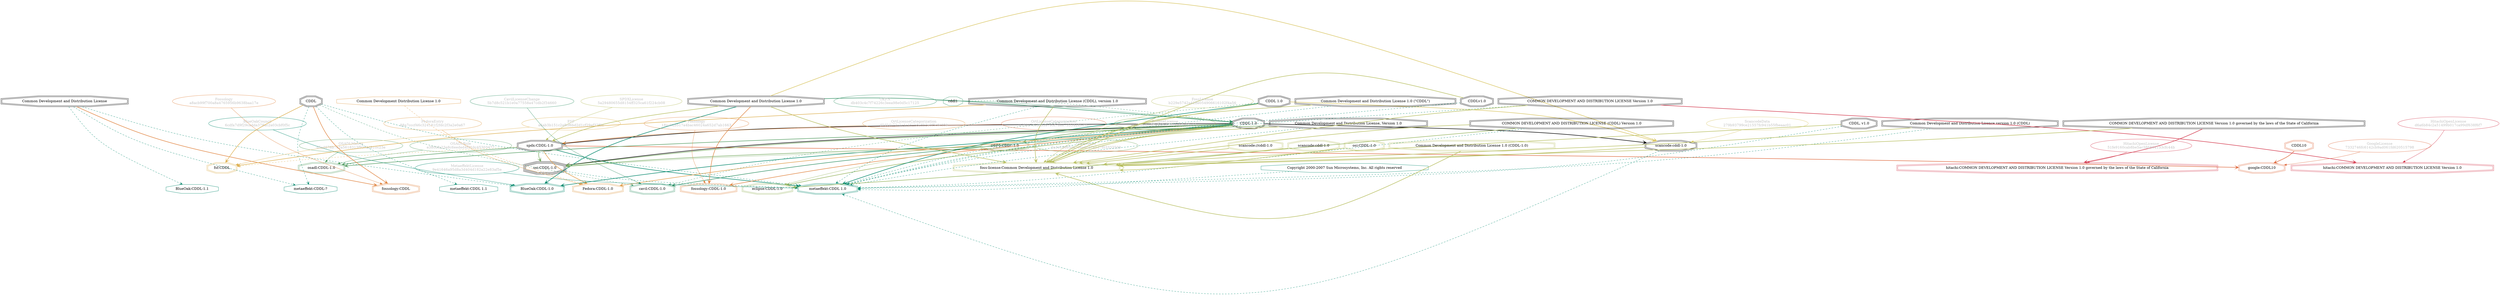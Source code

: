 strict digraph {
    node [shape=box];
    graph [splines=curved];
    1141 [label="SPDXLicense\n5a29480655d8154ff325ca61f224cb08"
         ,fontcolor=gray
         ,color="#b8bf62"
         ,fillcolor="beige;1"
         ,shape=ellipse];
    1142 [label="spdx:CDDL-1.0"
         ,shape=doubleoctagon];
    1143 [label="CDDL-1.0"
         ,shape=doubleoctagon];
    1144 [label="Common Development and Distribution License 1.0"
         ,shape=doubleoctagon];
    4948 [label="OSILicense\n0a1e18865db7e6e0037a1d7f03333509"
         ,fontcolor=gray
         ,color="#78ab63"
         ,fillcolor="beige;1"
         ,shape=ellipse];
    4949 [label="osi:CDDL-1.0"
         ,shape=tripleoctagon];
    4950 [label="Common Development and Distribution License, Version 1.0"
         ,shape=doubleoctagon];
    4951 [label="DEP5:CDDL-1.0"
         ,color="#78ab63"
         ,shape=doubleoctagon];
    5641 [label="GoogleLicense\n7332746fc6142cb9ad061fd620515798"
         ,fontcolor=gray
         ,color="#e06f45"
         ,fillcolor="beige;1"
         ,shape=ellipse];
    5642 [label="google:CDDL10"
         ,color="#e06f45"
         ,shape=doubleoctagon];
    5643 [label=CDDL10
         ,color="#e06f45"
         ,shape=doubleoctagon];
    6211 [label="FedoraEntry\n88a7cccf46c324181f2fdc2f3a2e0a67"
         ,fontcolor=gray
         ,color="#e09d4b"
         ,fillcolor="beige;1"
         ,shape=ellipse];
    6212 [label="Fedora:CDDL-1.0"
         ,color="#e09d4b"
         ,shape=doubleoctagon];
    6213 [label="Common Development Distribution License 1.0"
         ,color="#e09d4b"
         ,shape=octagon];
    9378 [label="BlueOakCouncil\n6cdfa7d9f29cadda378ac2a03cbf0f5c"
         ,fontcolor=gray
         ,color="#00876c"
         ,fillcolor="beige;1"
         ,shape=ellipse];
    9379 [label="BlueOak:CDDL-1.0"
         ,color="#00876c"
         ,shape=doubleoctagon];
    9380 [label="Common Development and Distribution License"
         ,shape=doubleoctagon];
    9383 [label="BlueOak:CDDL-1.1"
         ,color="#00876c"
         ,shape=octagon];
    9520 [label="OSADLRule\ne380bfa23e8c6eeded4f310c45303477"
         ,fontcolor=gray
         ,color="#58a066"
         ,fillcolor="beige;1"
         ,shape=ellipse];
    9521 [label="osadl:CDDL-1.0"
         ,color="#58a066"
         ,shape=doubleoctagon];
    9834 [label="OSADLMatrix\nd5a4676b7e2a5618313f93c2d810c23e"
         ,fontcolor=gray
         ,color="#58a066"
         ,fillcolor="beige;1"
         ,shape=ellipse];
    10095 [label="FSF\na6ab3b151c2a8cf6bd2d1cf29af32f6c"
          ,fontcolor=gray
          ,color="#deb256"
          ,fillcolor="beige;1"
          ,shape=ellipse];
    10096 [label="fsf:CDDL"
          ,color="#deb256"
          ,shape=doubleoctagon];
    10097 [label=CDDL
          ,shape=doubleoctagon];
    10098 [label="Common Development and Distribution License (CDDL), version 1.0"
          ,shape=doubleoctagon];
    13599 [label="ScancodeData\n279b93799ce21557fc941b55fbeaac01"
          ,fontcolor=gray
          ,color="#dac767"
          ,fillcolor="beige;1"
          ,shape=ellipse];
    13600 [label="scancode:cddl-1.0"
          ,shape=doubleoctagon];
    13601 [label="CDDL 1.0"
          ,shape=doubleoctagon];
    26089 [label="Fossology\n18ac02b517a4bac46024a652d7ab1663"
          ,fontcolor=gray
          ,color="#e18745"
          ,fillcolor="beige;1"
          ,shape=ellipse];
    26090 [label="fossology:CDDL-1.0"
          ,color="#e18745"
          ,shape=doubleoctagon];
    27207 [label="Fossology\na8acb99f700a8a4765956b9638baa17e"
          ,fontcolor=gray
          ,color="#e18745"
          ,fillcolor="beige;1"
          ,shape=ellipse];
    27208 [label="fossology:CDDL"
          ,color="#e18745"
          ,shape=doubleoctagon];
    28273 [label="OKFN\ndb403c4c7f74226c3eea98e0d5c17125"
          ,fontcolor=gray
          ,color="#379469"
          ,fillcolor="beige;1"
          ,shape=ellipse];
    28274 [label=cddl1
          ,color="#379469"
          ,shape=octagon];
    28614 [label="OrtLicenseCategorization\n975017c53d339795f78ee73334d4bd3b"
          ,fontcolor=gray
          ,color="#e06f45"
          ,fillcolor="beige;1"
          ,shape=ellipse];
    35433 [label="OrtLicenseCategorization\nd0d0dc73c2a4a461b8e8b2e0f5c8c359"
          ,fontcolor=gray
          ,color="#e09d4b"
          ,fillcolor="beige;1"
          ,shape=ellipse];
    36640 [label="CavilLicenseChange\n5b7d8c521b1e0a77558a47cdb2f34660"
          ,fontcolor=gray
          ,color="#379469"
          ,fillcolor="beige;1"
          ,shape=ellipse];
    36641 [label="cavil:CDDL-1.0"
          ,color="#379469"
          ,shape=doubleoctagon];
    40886 [label="metaeffekt:CDDL 1.1"
          ,color="#00876c"
          ,shape=octagon];
    40895 [label="MetaeffektLicense\n9e41646a95d8a3d404d182a22e83af5e"
          ,fontcolor=gray
          ,color="#00876c"
          ,fillcolor="beige;1"
          ,shape=ellipse];
    40896 [label="metaeffekt:CDDL 1.0"
          ,color="#00876c"
          ,shape=doubleoctagon];
    40897 [label="COMMON DEVELOPMENT AND DISTRIBUTION LICENSE (CDDL) Version 1.0"
          ,shape=doubleoctagon];
    40898 [label="Common Development and Distribution License 1.0 (\"CDDL\")"
          ,shape=doubleoctagon];
    40899 [label="CDDL, v1.0"
          ,shape=doubleoctagon];
    40900 [label="CDDLv1.0"
          ,shape=doubleoctagon];
    40901 [label="Common Development and Distribution Licence version 1.0 (CDDL)"
          ,shape=doubleoctagon];
    40902 [label="COMMON DEVELOPMENT AND DISTRIBUTION LICENSE Version 1.0"
          ,shape=doubleoctagon];
    40903 [label="Copyright 2000-2007 Sun Microsystems, Inc. All rights reserved"
          ,color="#00876c"
          ,shape=octagon];
    40905 [label="metaeffekt:CDDL-?"
          ,color="#00876c"
          ,shape=octagon];
    50443 [label="FossLicense\nb229e5742a42ffe054906616102f4a56"
          ,fontcolor=gray
          ,color="#b8bf62"
          ,fillcolor="beige;1"
          ,shape=ellipse];
    50444 [label="foss-license:Common Development and Distribution License 1.0"
          ,color="#b8bf62"
          ,shape=doubleoctagon];
    50445 [label="COMMON DEVELOPMENT AND DISTRIBUTION LICENSE Version 1.0 governed by the laws of the State of California"
          ,shape=doubleoctagon];
    50446 [label="scancode://cddl-1.0"
          ,color="#b8bf62"
          ,shape=doubleoctagon];
    50447 [label="scancode:cddl-1.0"
          ,color="#b8bf62"
          ,shape=doubleoctagon];
    50448 [label="osi:CDDL-1.0"
          ,color="#b8bf62"
          ,shape=doubleoctagon];
    50449 [label="Common Development and Distribution License 1.0 (CDDL-1.0)"
          ,color="#b8bf62"
          ,shape=doubleoctagon];
    51267 [label="HitachiOpenLicense\nd6a6b84c2a51499b017ca99df638f6f7"
          ,fontcolor=gray
          ,color="#d43d51"
          ,fillcolor="beige;1"
          ,shape=ellipse];
    51268 [label="hitachi:COMMON DEVELOPMENT AND DISTRIBUTION LICENSE Version 1.0"
          ,color="#d43d51"
          ,shape=doubleoctagon];
    51314 [label="HitachiOpenLicense\n51fe9160cab8be5ac386864133cfc44b"
          ,fontcolor=gray
          ,color="#d43d51"
          ,fillcolor="beige;1"
          ,shape=ellipse];
    51315 [label="hitachi:COMMON DEVELOPMENT AND DISTRIBUTION LICENSE Version 1.0 governed by the laws of the State of California"
          ,color="#d43d51"
          ,shape=doubleoctagon];
    54264 [label="EclipseLicense\necdfcba4cc82a840e87614eb3e82e93e"
          ,fontcolor=gray
          ,color="#98b561"
          ,fillcolor="beige;1"
          ,shape=ellipse];
    54265 [label="eclipse:CDDL-1.0"
          ,color="#98b561"
          ,shape=doubleoctagon];
    1141 -> 1142 [weight=0.5
                 ,color="#b8bf62"];
    1142 -> 4949 [style=bold
                 ,arrowhead=vee
                 ,weight=0.7
                 ,color="#78ab63"];
    1142 -> 5642 [style=bold
                 ,arrowhead=vee
                 ,weight=0.7
                 ,color="#e06f45"];
    1142 -> 6212 [style=bold
                 ,arrowhead=vee
                 ,weight=0.7
                 ,color="#e09d4b"];
    1142 -> 9521 [style=bold
                 ,arrowhead=vee
                 ,weight=0.7
                 ,color="#58a066"];
    1142 -> 10096 [style=dashed
                  ,arrowhead=vee
                  ,weight=0.5
                  ,color="#deb256"];
    1142 -> 40896 [style=bold
                  ,arrowhead=vee
                  ,weight=0.7
                  ,color="#00876c"];
    1143 -> 1142 [style=bold
                 ,arrowhead=vee
                 ,weight=0.7];
    1143 -> 4949 [style=bold
                 ,arrowhead=vee
                 ,weight=0.7];
    1143 -> 4951 [style=bold
                 ,arrowhead=vee
                 ,weight=0.7
                 ,color="#78ab63"];
    1143 -> 6212 [style=bold
                 ,arrowhead=vee
                 ,weight=0.7
                 ,color="#e09d4b"];
    1143 -> 6212 [style=bold
                 ,arrowhead=vee
                 ,weight=0.7
                 ,color="#e09d4b"];
    1143 -> 9379 [style=bold
                 ,arrowhead=vee
                 ,weight=0.7
                 ,color="#00876c"];
    1143 -> 9521 [style=bold
                 ,arrowhead=vee
                 ,weight=0.7
                 ,color="#58a066"];
    1143 -> 13600 [style=bold
                  ,arrowhead=vee
                  ,weight=0.7];
    1143 -> 26090 [style=bold
                  ,arrowhead=vee
                  ,weight=0.7
                  ,color="#e18745"];
    1143 -> 36641 [style=bold
                  ,arrowhead=vee
                  ,weight=0.7
                  ,color="#379469"];
    1143 -> 36641 [style=bold
                  ,arrowhead=vee
                  ,weight=0.7
                  ,color="#379469"];
    1143 -> 40896 [style=dashed
                  ,arrowhead=vee
                  ,weight=0.5
                  ,color="#00876c"];
    1143 -> 50444 [style=bold
                  ,arrowhead=vee
                  ,weight=0.7
                  ,color="#b8bf62"];
    1143 -> 54265 [style=bold
                  ,arrowhead=vee
                  ,weight=0.7
                  ,color="#98b561"];
    1144 -> 1142 [style=bold
                 ,arrowhead=vee
                 ,weight=0.7
                 ,color="#b8bf62"];
    1144 -> 1143 [style=bold
                 ,arrowhead=vee
                 ,weight=0.7
                 ,color="#379469"];
    1144 -> 9379 [style=bold
                 ,arrowhead=vee
                 ,weight=0.7
                 ,color="#00876c"];
    1144 -> 13600 [style=bold
                  ,arrowhead=vee
                  ,weight=0.7
                  ,color="#dac767"];
    1144 -> 26090 [style=bold
                  ,arrowhead=vee
                  ,weight=0.7
                  ,color="#e18745"];
    1144 -> 50444 [style=bold
                  ,arrowhead=vee
                  ,weight=0.7
                  ,color="#b8bf62"];
    4948 -> 4949 [weight=0.5
                 ,color="#78ab63"];
    4949 -> 40896 [style=dashed
                  ,arrowhead=vee
                  ,weight=0.5
                  ,color="#00876c"];
    4950 -> 4949 [style=bold
                 ,arrowhead=vee
                 ,weight=0.7
                 ,color="#78ab63"];
    4950 -> 40896 [style=dashed
                  ,arrowhead=vee
                  ,weight=0.5
                  ,color="#00876c"];
    4950 -> 50444 [style=bold
                  ,arrowhead=vee
                  ,weight=0.7
                  ,color="#b8bf62"];
    4951 -> 4949 [style=bold
                 ,arrowhead=vee
                 ,weight=0.7
                 ,color="#78ab63"];
    5641 -> 5642 [weight=0.5
                 ,color="#e06f45"];
    5643 -> 5642 [style=bold
                 ,arrowhead=vee
                 ,weight=0.7
                 ,color="#e06f45"];
    6211 -> 6212 [weight=0.5
                 ,color="#e09d4b"];
    6213 -> 6212 [style=dashed
                 ,arrowhead=vee
                 ,weight=0.5
                 ,color="#e09d4b"];
    9378 -> 9379 [weight=0.5
                 ,color="#00876c"];
    9380 -> 9379 [style=dashed
                 ,arrowhead=vee
                 ,weight=0.5
                 ,color="#00876c"];
    9380 -> 9383 [style=dashed
                 ,arrowhead=vee
                 ,weight=0.5
                 ,color="#00876c"];
    9380 -> 27208 [style=bold
                  ,arrowhead=vee
                  ,weight=0.7
                  ,color="#e18745"];
    9380 -> 40905 [style=dashed
                  ,arrowhead=vee
                  ,weight=0.5
                  ,color="#00876c"];
    9520 -> 9521 [weight=0.5
                 ,color="#58a066"];
    9834 -> 9521 [weight=0.5
                 ,color="#58a066"];
    10095 -> 10096 [weight=0.5
                   ,color="#deb256"];
    10097 -> 10096 [style=bold
                   ,arrowhead=vee
                   ,weight=0.7
                   ,color="#deb256"];
    10097 -> 27208 [style=bold
                   ,arrowhead=vee
                   ,weight=0.7
                   ,color="#e18745"];
    10097 -> 36641 [style=dashed
                   ,arrowhead=vee
                   ,weight=0.5
                   ,color="#379469"];
    10097 -> 40886 [style=dashed
                   ,arrowhead=vee
                   ,weight=0.5
                   ,color="#00876c"];
    10097 -> 40896 [style=dashed
                   ,arrowhead=vee
                   ,weight=0.5
                   ,color="#00876c"];
    10097 -> 40905 [style=dashed
                   ,arrowhead=vee
                   ,weight=0.5
                   ,color="#00876c"];
    10098 -> 10096 [style=bold
                   ,arrowhead=vee
                   ,weight=0.7
                   ,color="#deb256"];
    10098 -> 40896 [style=dashed
                   ,arrowhead=vee
                   ,weight=0.5
                   ,color="#00876c"];
    10098 -> 50444 [style=bold
                   ,arrowhead=vee
                   ,weight=0.7
                   ,color="#b8bf62"];
    13599 -> 13600 [weight=0.5
                   ,color="#dac767"];
    13600 -> 40896 [style=dashed
                   ,arrowhead=vee
                   ,weight=0.5
                   ,color="#00876c"];
    13600 -> 50444 [style=bold
                   ,arrowhead=vee
                   ,weight=0.7
                   ,color="#b8bf62"];
    13601 -> 13600 [style=bold
                   ,arrowhead=vee
                   ,weight=0.7
                   ,color="#dac767"];
    13601 -> 36641 [style=dashed
                   ,arrowhead=vee
                   ,weight=0.5
                   ,color="#379469"];
    13601 -> 40896 [style=bold
                   ,arrowhead=vee
                   ,weight=0.7
                   ,color="#00876c"];
    13601 -> 50444 [style=bold
                   ,arrowhead=vee
                   ,weight=0.7
                   ,color="#b8bf62"];
    26089 -> 26090 [weight=0.5
                   ,color="#e18745"];
    27207 -> 27208 [weight=0.5
                   ,color="#e18745"];
    28273 -> 1143 [weight=0.5
                  ,color="#379469"];
    28274 -> 1143 [style=dashed
                  ,arrowhead=vee
                  ,weight=0.5
                  ,color="#379469"];
    28614 -> 1142 [weight=0.5
                  ,color="#e06f45"];
    35433 -> 1142 [weight=0.5
                  ,color="#e09d4b"];
    36640 -> 36641 [weight=0.5
                   ,color="#379469"];
    40895 -> 40896 [weight=0.5
                   ,color="#00876c"];
    40897 -> 40896 [style=dashed
                   ,arrowhead=vee
                   ,weight=0.5
                   ,color="#00876c"];
    40897 -> 50444 [style=bold
                   ,arrowhead=vee
                   ,weight=0.7
                   ,color="#b8bf62"];
    40897 -> 54265 [style=bold
                   ,arrowhead=vee
                   ,weight=0.7
                   ,color="#98b561"];
    40898 -> 40896 [style=dashed
                   ,arrowhead=vee
                   ,weight=0.5
                   ,color="#00876c"];
    40898 -> 50444 [style=bold
                   ,arrowhead=vee
                   ,weight=0.7
                   ,color="#b8bf62"];
    40899 -> 40896 [style=dashed
                   ,arrowhead=vee
                   ,weight=0.5
                   ,color="#00876c"];
    40899 -> 50444 [style=bold
                   ,arrowhead=vee
                   ,weight=0.7
                   ,color="#b8bf62"];
    40900 -> 40896 [style=dashed
                   ,arrowhead=vee
                   ,weight=0.5
                   ,color="#00876c"];
    40900 -> 50444 [style=bold
                   ,arrowhead=vee
                   ,weight=0.7
                   ,color="#b8bf62"];
    40901 -> 40896 [style=dashed
                   ,arrowhead=vee
                   ,weight=0.5
                   ,color="#00876c"];
    40901 -> 50444 [style=bold
                   ,arrowhead=vee
                   ,weight=0.7
                   ,color="#b8bf62"];
    40902 -> 40896 [style=dashed
                   ,arrowhead=vee
                   ,weight=0.5
                   ,color="#00876c"];
    40902 -> 50444 [style=bold
                   ,arrowhead=vee
                   ,weight=0.7
                   ,color="#b8bf62"];
    40902 -> 51268 [style=bold
                   ,arrowhead=vee
                   ,weight=0.7
                   ,color="#d43d51"];
    40903 -> 40896 [style=dashed
                   ,arrowhead=vee
                   ,weight=0.5
                   ,color="#00876c"];
    50443 -> 50444 [weight=0.5
                   ,color="#b8bf62"];
    50445 -> 50444 [style=bold
                   ,arrowhead=vee
                   ,weight=0.7
                   ,color="#b8bf62"];
    50445 -> 51315 [style=bold
                   ,arrowhead=vee
                   ,weight=0.7
                   ,color="#d43d51"];
    50446 -> 50444 [style=bold
                   ,arrowhead=vee
                   ,weight=0.7
                   ,color="#b8bf62"];
    50447 -> 50444 [style=bold
                   ,arrowhead=vee
                   ,weight=0.7
                   ,color="#b8bf62"];
    50448 -> 50444 [style=bold
                   ,arrowhead=vee
                   ,weight=0.7
                   ,color="#b8bf62"];
    50449 -> 50444 [style=bold
                   ,arrowhead=vee
                   ,weight=0.7
                   ,color="#b8bf62"];
    51267 -> 51268 [weight=0.5
                   ,color="#d43d51"];
    51314 -> 51315 [weight=0.5
                   ,color="#d43d51"];
    54264 -> 54265 [weight=0.5
                   ,color="#98b561"];
}
